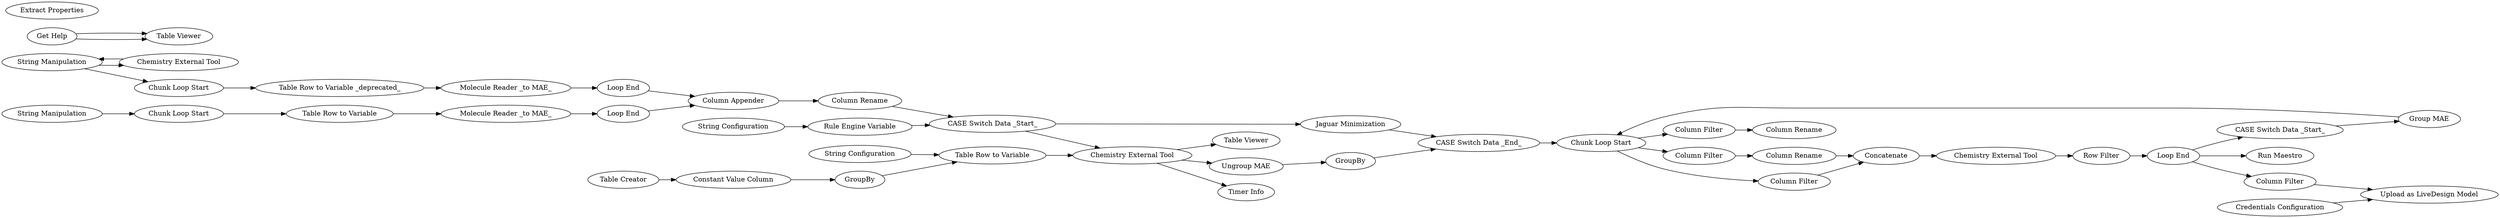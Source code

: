digraph {
	452 [label="CSV Reader _deprecated_"]
	141 [label="Molecule Reader _to MAE_"]
	144 [label="Table Row to Variable _deprecated_"]
	147 [label="Loop End"]
	148 [label="Chunk Loop Start"]
	435 [label="Column Rename"]
	452 [label="String Manipulation"]
	453 [label="String Manipulation"]
	454 [label="Chunk Loop Start"]
	455 [label="Table Row to Variable"]
	456 [label="Molecule Reader _to MAE_"]
	457 [label="Column Appender"]
	458 [label="Loop End"]
	481 [label="Chemistry External Tool"]
	15424 [label="Rule Engine Variable"]
	15460 [label="Run Maestro"]
	15464 [label="Chemistry External Tool"]
	15465 [label="Table Viewer"]
	15473 [label="Get Help"]
	15474 [label="Table Viewer"]
	15475 [label="Upload as LiveDesign Model"]
	451 [label="Column Filter"]
	15445 [label="Chemistry External Tool"]
	15448 [label=Concatenate]
	15449 [label="Loop End"]
	15451 [label="Chunk Loop Start"]
	15466 [label="Column Filter"]
	15473 [label="Get Help"]
	15474 [label="Table Viewer"]
	15479 [label="Column Filter"]
	15480 [label="Column Rename"]
	15482 [label="Group MAE"]
	15484 [label="Column Rename"]
	15485 [label="Extract Properties"]
	15486 [label="CASE Switch Data _Start_"]
	15487 [label="Row Filter"]
	15488 [label="Ungroup MAE"]
	15489 [label=GroupBy]
	15490 [label="Credentials Configuration"]
	15493 [label="Column Filter"]
	15495 [label="Table Creator"]
	15496 [label="Constant Value Column"]
	15497 [label=GroupBy]
	15498 [label="Table Row to Variable"]
	15500 [label="Timer Info"]
	15633 [label="String Configuration"]
	15634 [label="CASE Switch Data _Start_"]
	15635 [label="String Configuration"]
	15636 [label="Jaguar Minimization"]
	15637 [label="CASE Switch Data _End_"]
	141 -> 147
	144 -> 141
	147 -> 457
	148 -> 144
	452 -> 148
	453 -> 454
	454 -> 455
	455 -> 456
	456 -> 458
	457 -> 435
	458 -> 457
	451 -> 15448
	15445 -> 15487
	15448 -> 15445
	15449 -> 15486
	15451 -> 15479
	15451 -> 15466
	15451 -> 451
	15466 -> 15484
	15473 -> 15474
	15479 -> 15480
	15480 -> 15448
	15482 -> 15451
	15486 -> 15482
	15487 -> 15449
	452 -> 481
	435 -> 15634
	481 -> 452
	15424 -> 15634
	15464 -> 15465
	15464 -> 15500
	15464 -> 15488
	15473 -> 15474
	15449 -> 15493
	15449 -> 15460
	15488 -> 15489
	15489 -> 15637
	15490 -> 15475
	15493 -> 15475
	15495 -> 15496
	15496 -> 15497
	15497 -> 15498
	15498 -> 15464
	15633 -> 15498
	15634 -> 15636
	15634 -> 15464
	15635 -> 15424
	15636 -> 15637
	15637 -> 15451
	rankdir=LR
}
